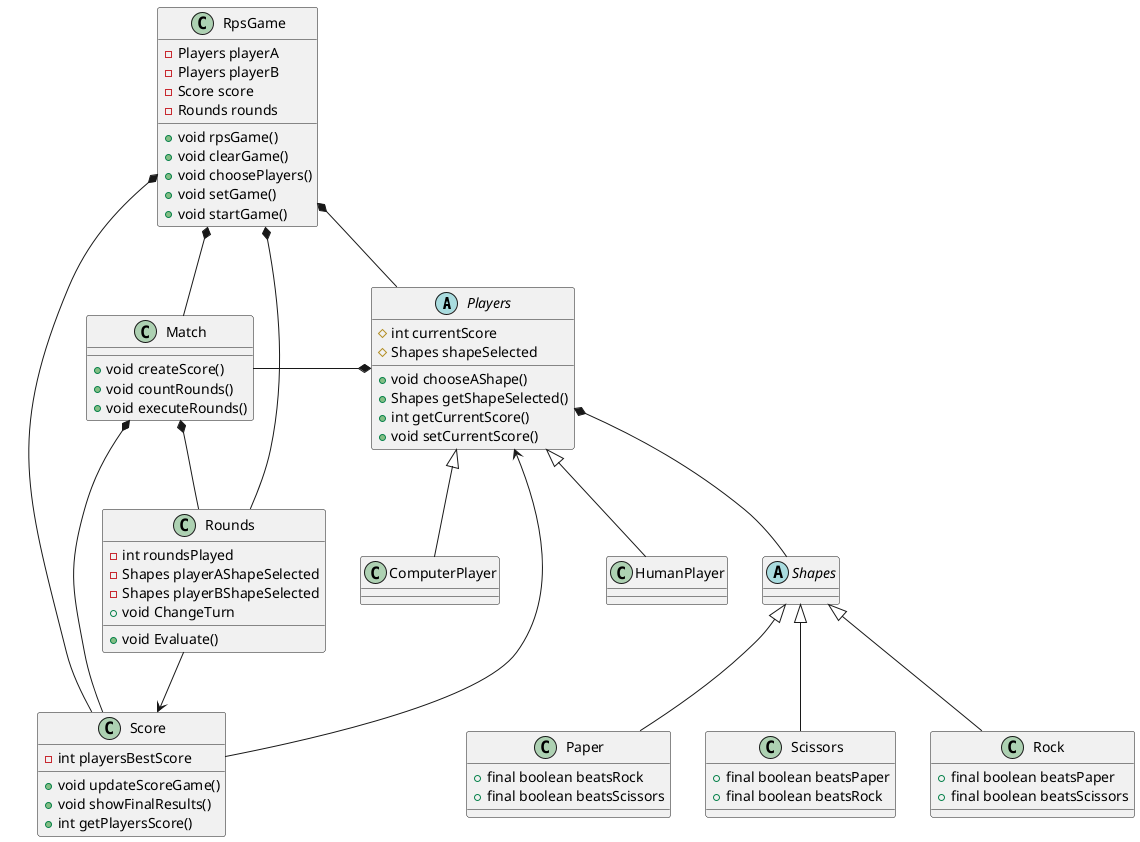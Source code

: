 @startuml ClassDiagram

abstract class Players{
    # int currentScore
    # Shapes shapeSelected

    + void chooseAShape()
    + Shapes getShapeSelected()
    + int getCurrentScore()
    + void setCurrentScore()
}
class HumanPlayer{}
class ComputerPlayer{}
class Score{
    - int playersBestScore

    + void updateScoreGame()
    + void showFinalResults()
    + int getPlayersScore()

}
class Rounds{
    - int roundsPlayed
    - Shapes playerAShapeSelected
    - Shapes playerBShapeSelected
    + void Evaluate()
    + void ChangeTurn
}

class Match{
    + void createScore()
    + void countRounds()
    + void executeRounds()
}

abstract class Shapes{}

class Rock{
    + final boolean beatsPaper
    + final boolean beatsScissors
}
class Paper{
    + final boolean beatsRock
    + final boolean beatsScissors
}
class Scissors{
    + final boolean beatsPaper
    + final boolean beatsRock
}

class RpsGame{            
    - Players playerA
    - Players playerB
    - Score score
    - Rounds rounds 

    + void rpsGame()
    + void clearGame()
    + void choosePlayers()
    + void setGame()
    + void startGame()
}

RpsGame *-- Players
RpsGame *-- Score
RpsGame *-- Rounds
RpsGame *-- Match

Shapes <|-- Rock
Shapes <|-- Paper
Shapes <|-- Scissors

Players *-- Shapes
Players *-left- Match
Players <|-- HumanPlayer
Players <|-- ComputerPlayer

Score -left-> Players
Rounds --> Score
Match *-- Rounds
Match *-- Score

@enduml